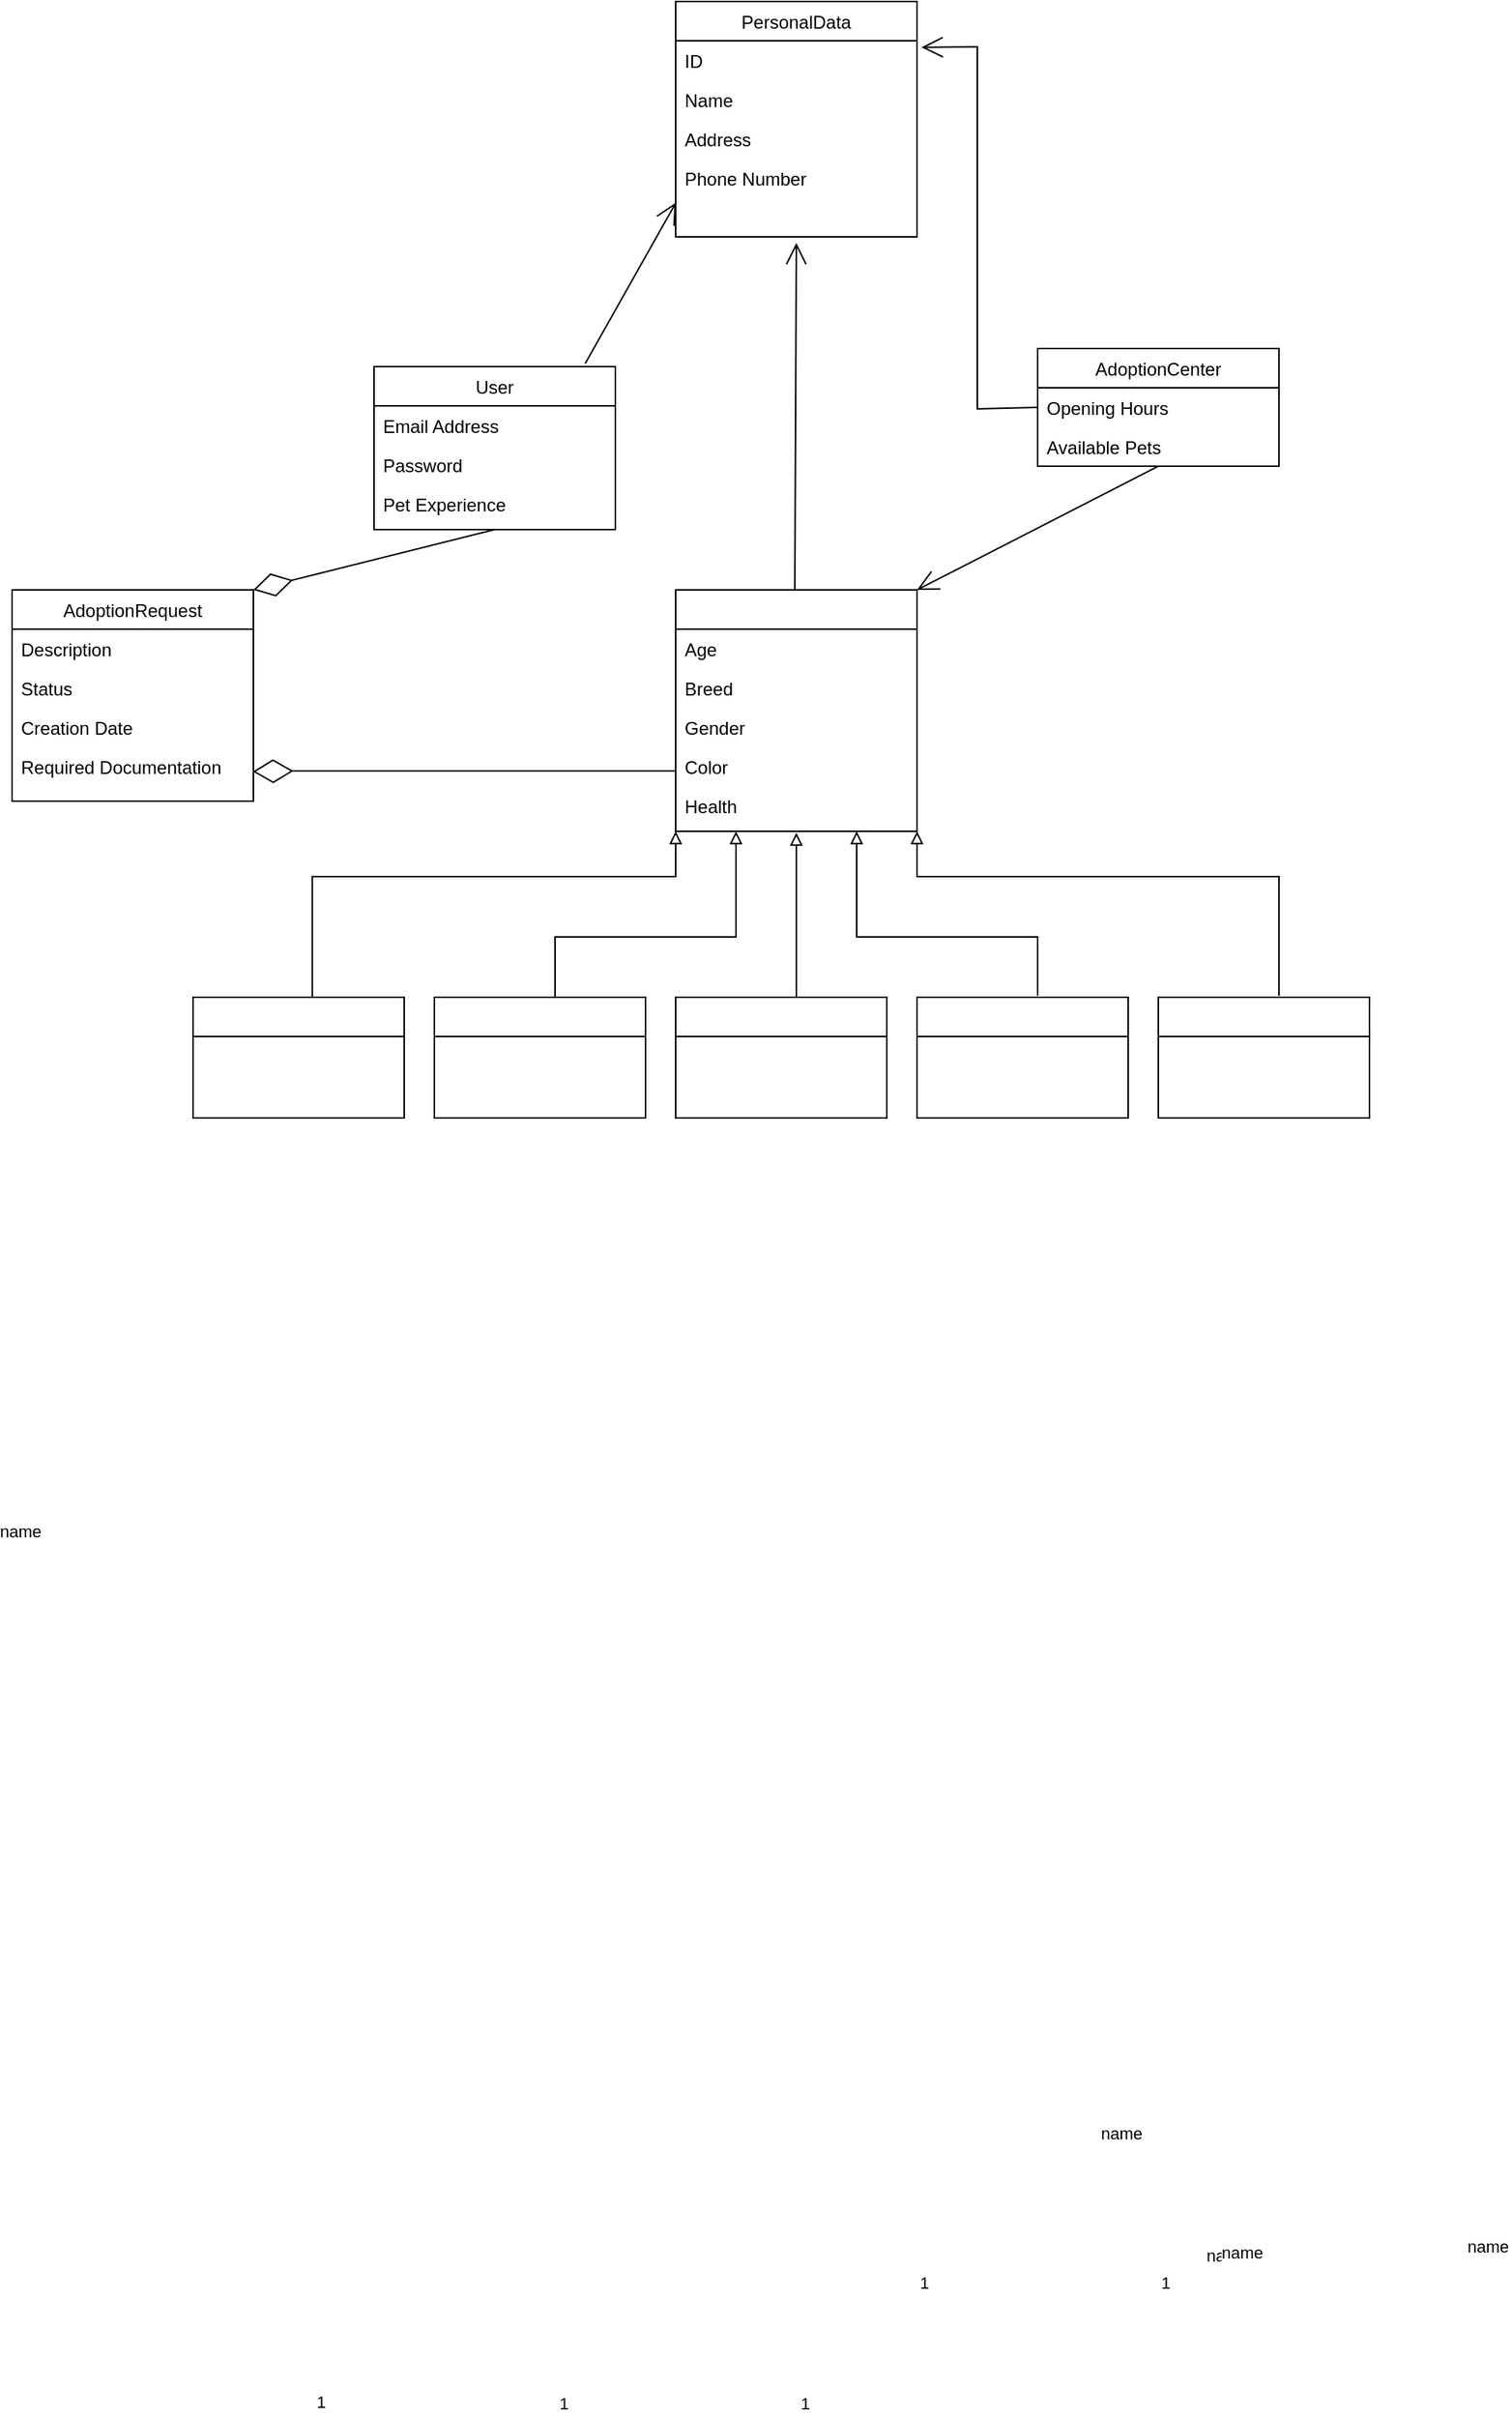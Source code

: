 <mxfile version="21.3.7" type="github">
  <diagram name="Page-1" id="a7904f86-f2b4-8e86-fa97-74104820619b">
    <mxGraphModel dx="3067" dy="807" grid="1" gridSize="10" guides="1" tooltips="1" connect="1" arrows="1" fold="1" page="1" pageScale="1" pageWidth="1600" pageHeight="1200" background="none" math="0" shadow="0">
      <root>
        <object label="" id="0">
          <mxCell />
        </object>
        <mxCell id="1" parent="0" />
        <mxCell id="QvaWbayNOB7LF3t-TPbc-2" value="Parakeet" style="swimlane;fontStyle=2;align=center;verticalAlign=top;childLayout=stackLayout;horizontal=1;startSize=26;horizontalStack=0;resizeParent=1;resizeLast=0;collapsible=1;marginBottom=0;rounded=0;shadow=0;strokeWidth=1;fillColor=default;fontColor=#ffffff;strokeColor=default;" vertex="1" parent="1">
          <mxGeometry x="200" y="1030" width="140" height="80" as="geometry">
            <mxRectangle x="230" y="140" width="160" height="26" as="alternateBounds" />
          </mxGeometry>
        </mxCell>
        <mxCell id="QvaWbayNOB7LF3t-TPbc-8" value="AdoptionRequest" style="swimlane;fontStyle=0;align=center;verticalAlign=top;childLayout=stackLayout;horizontal=1;startSize=26;horizontalStack=0;resizeParent=1;resizeLast=0;collapsible=1;marginBottom=0;rounded=0;shadow=0;strokeWidth=1;" vertex="1" parent="1">
          <mxGeometry x="-80" y="760" width="160" height="140" as="geometry">
            <mxRectangle x="130" y="380" width="160" height="26" as="alternateBounds" />
          </mxGeometry>
        </mxCell>
        <mxCell id="QvaWbayNOB7LF3t-TPbc-10" value="Description" style="text;align=left;verticalAlign=top;spacingLeft=4;spacingRight=4;overflow=hidden;rotatable=0;points=[[0,0.5],[1,0.5]];portConstraint=eastwest;rounded=0;shadow=0;html=0;" vertex="1" parent="QvaWbayNOB7LF3t-TPbc-8">
          <mxGeometry y="26" width="160" height="26" as="geometry" />
        </mxCell>
        <mxCell id="QvaWbayNOB7LF3t-TPbc-13" value="Status" style="text;align=left;verticalAlign=top;spacingLeft=4;spacingRight=4;overflow=hidden;rotatable=0;points=[[0,0.5],[1,0.5]];portConstraint=eastwest;" vertex="1" parent="QvaWbayNOB7LF3t-TPbc-8">
          <mxGeometry y="52" width="160" height="26" as="geometry" />
        </mxCell>
        <mxCell id="QvaWbayNOB7LF3t-TPbc-45" value="Creation Date" style="text;align=left;verticalAlign=top;spacingLeft=4;spacingRight=4;overflow=hidden;rotatable=0;points=[[0,0.5],[1,0.5]];portConstraint=eastwest;rounded=0;shadow=0;html=0;" vertex="1" parent="QvaWbayNOB7LF3t-TPbc-8">
          <mxGeometry y="78" width="160" height="26" as="geometry" />
        </mxCell>
        <mxCell id="QvaWbayNOB7LF3t-TPbc-49" value="Required Documentation" style="text;align=left;verticalAlign=top;spacingLeft=4;spacingRight=4;overflow=hidden;rotatable=0;points=[[0,0.5],[1,0.5]];portConstraint=eastwest;rounded=0;shadow=0;html=0;" vertex="1" parent="QvaWbayNOB7LF3t-TPbc-8">
          <mxGeometry y="104" width="160" height="26" as="geometry" />
        </mxCell>
        <mxCell id="QvaWbayNOB7LF3t-TPbc-15" value="AdoptionCenter" style="swimlane;fontStyle=0;align=center;verticalAlign=top;childLayout=stackLayout;horizontal=1;startSize=26;horizontalStack=0;resizeParent=1;resizeLast=0;collapsible=1;marginBottom=0;rounded=0;shadow=0;strokeWidth=1;" vertex="1" parent="1">
          <mxGeometry x="600" y="600" width="160" height="78" as="geometry">
            <mxRectangle x="340" y="380" width="170" height="26" as="alternateBounds" />
          </mxGeometry>
        </mxCell>
        <mxCell id="QvaWbayNOB7LF3t-TPbc-53" value="Opening Hours" style="text;align=left;verticalAlign=top;spacingLeft=4;spacingRight=4;overflow=hidden;rotatable=0;points=[[0,0.5],[1,0.5]];portConstraint=eastwest;" vertex="1" parent="QvaWbayNOB7LF3t-TPbc-15">
          <mxGeometry y="26" width="160" height="26" as="geometry" />
        </mxCell>
        <mxCell id="QvaWbayNOB7LF3t-TPbc-54" value="Available Pets" style="text;align=left;verticalAlign=top;spacingLeft=4;spacingRight=4;overflow=hidden;rotatable=0;points=[[0,0.5],[1,0.5]];portConstraint=eastwest;" vertex="1" parent="QvaWbayNOB7LF3t-TPbc-15">
          <mxGeometry y="52" width="160" height="24" as="geometry" />
        </mxCell>
        <mxCell id="QvaWbayNOB7LF3t-TPbc-19" value="User" style="swimlane;fontStyle=0;align=center;verticalAlign=top;childLayout=stackLayout;horizontal=1;startSize=26;horizontalStack=0;resizeParent=1;resizeLast=0;collapsible=1;marginBottom=0;rounded=0;shadow=0;strokeWidth=1;" vertex="1" parent="1">
          <mxGeometry x="160" y="612" width="160" height="108" as="geometry">
            <mxRectangle x="550" y="140" width="160" height="26" as="alternateBounds" />
          </mxGeometry>
        </mxCell>
        <mxCell id="QvaWbayNOB7LF3t-TPbc-23" value="Email Address" style="text;align=left;verticalAlign=top;spacingLeft=4;spacingRight=4;overflow=hidden;rotatable=0;points=[[0,0.5],[1,0.5]];portConstraint=eastwest;rounded=0;shadow=0;html=0;" vertex="1" parent="QvaWbayNOB7LF3t-TPbc-19">
          <mxGeometry y="26" width="160" height="26" as="geometry" />
        </mxCell>
        <mxCell id="QvaWbayNOB7LF3t-TPbc-24" value="Password" style="text;align=left;verticalAlign=top;spacingLeft=4;spacingRight=4;overflow=hidden;rotatable=0;points=[[0,0.5],[1,0.5]];portConstraint=eastwest;rounded=0;shadow=0;html=0;" vertex="1" parent="QvaWbayNOB7LF3t-TPbc-19">
          <mxGeometry y="52" width="160" height="26" as="geometry" />
        </mxCell>
        <mxCell id="QvaWbayNOB7LF3t-TPbc-43" value="Pet Experience" style="text;align=left;verticalAlign=top;spacingLeft=4;spacingRight=4;overflow=hidden;rotatable=0;points=[[0,0.5],[1,0.5]];portConstraint=eastwest;" vertex="1" parent="QvaWbayNOB7LF3t-TPbc-19">
          <mxGeometry y="78" width="160" height="26" as="geometry" />
        </mxCell>
        <mxCell id="QvaWbayNOB7LF3t-TPbc-82" value="Hamster" style="swimlane;fontStyle=2;align=center;verticalAlign=top;childLayout=stackLayout;horizontal=1;startSize=26;horizontalStack=0;resizeParent=1;resizeLast=0;collapsible=1;marginBottom=0;rounded=0;shadow=0;strokeWidth=1;fillColor=default;fontColor=#ffffff;strokeColor=default;" vertex="1" parent="1">
          <mxGeometry x="680" y="1030" width="140" height="80" as="geometry">
            <mxRectangle x="230" y="140" width="160" height="26" as="alternateBounds" />
          </mxGeometry>
        </mxCell>
        <mxCell id="QvaWbayNOB7LF3t-TPbc-90" value="Cat" style="swimlane;fontStyle=2;align=center;verticalAlign=top;childLayout=stackLayout;horizontal=1;startSize=26;horizontalStack=0;resizeParent=1;resizeLast=0;collapsible=1;marginBottom=0;rounded=0;shadow=0;strokeWidth=1;fillColor=default;fontColor=#ffffff;strokeColor=default;" vertex="1" parent="1">
          <mxGeometry x="520" y="1030" width="140" height="80" as="geometry">
            <mxRectangle x="230" y="140" width="160" height="26" as="alternateBounds" />
          </mxGeometry>
        </mxCell>
        <mxCell id="QvaWbayNOB7LF3t-TPbc-99" value="Parrot" style="swimlane;fontStyle=2;align=center;verticalAlign=top;childLayout=stackLayout;horizontal=1;startSize=26;horizontalStack=0;resizeParent=1;resizeLast=0;collapsible=1;marginBottom=0;rounded=0;shadow=0;strokeWidth=1;fillColor=default;fontColor=#ffffff;strokeColor=default;" vertex="1" parent="1">
          <mxGeometry x="40" y="1030" width="140" height="80" as="geometry">
            <mxRectangle x="230" y="140" width="160" height="26" as="alternateBounds" />
          </mxGeometry>
        </mxCell>
        <mxCell id="QvaWbayNOB7LF3t-TPbc-74" value="Dog" style="swimlane;fontStyle=2;align=center;verticalAlign=top;childLayout=stackLayout;horizontal=1;startSize=26;horizontalStack=0;resizeParent=1;resizeLast=0;collapsible=1;marginBottom=0;rounded=0;shadow=0;strokeWidth=1;fillColor=default;fontColor=#ffffff;strokeColor=default;" vertex="1" parent="1">
          <mxGeometry x="360" y="1030" width="140" height="80" as="geometry">
            <mxRectangle x="230" y="140" width="160" height="26" as="alternateBounds" />
          </mxGeometry>
        </mxCell>
        <mxCell id="QvaWbayNOB7LF3t-TPbc-108" value="Pets" style="swimlane;fontStyle=2;align=center;verticalAlign=top;childLayout=stackLayout;horizontal=1;startSize=26;horizontalStack=0;resizeParent=1;resizeLast=0;collapsible=1;marginBottom=0;rounded=0;shadow=0;strokeWidth=1;fillColor=default;fontColor=#ffffff;strokeColor=default;" vertex="1" parent="1">
          <mxGeometry x="360" y="760" width="160" height="160" as="geometry">
            <mxRectangle x="230" y="140" width="160" height="26" as="alternateBounds" />
          </mxGeometry>
        </mxCell>
        <mxCell id="QvaWbayNOB7LF3t-TPbc-111" value="Age" style="text;align=left;verticalAlign=top;spacingLeft=4;spacingRight=4;overflow=hidden;rotatable=0;points=[[0,0.5],[1,0.5]];portConstraint=eastwest;rounded=0;shadow=0;html=0;" vertex="1" parent="QvaWbayNOB7LF3t-TPbc-108">
          <mxGeometry y="26" width="160" height="26" as="geometry" />
        </mxCell>
        <mxCell id="QvaWbayNOB7LF3t-TPbc-112" value="Breed" style="text;align=left;verticalAlign=top;spacingLeft=4;spacingRight=4;overflow=hidden;rotatable=0;points=[[0,0.5],[1,0.5]];portConstraint=eastwest;rounded=0;shadow=0;html=0;strokeColor=none;" vertex="1" parent="QvaWbayNOB7LF3t-TPbc-108">
          <mxGeometry y="52" width="160" height="26" as="geometry" />
        </mxCell>
        <mxCell id="QvaWbayNOB7LF3t-TPbc-113" value="Gender" style="text;align=left;verticalAlign=top;spacingLeft=4;spacingRight=4;overflow=hidden;rotatable=0;points=[[0,0.5],[1,0.5]];portConstraint=eastwest;rounded=0;shadow=0;html=0;" vertex="1" parent="QvaWbayNOB7LF3t-TPbc-108">
          <mxGeometry y="78" width="160" height="26" as="geometry" />
        </mxCell>
        <mxCell id="QvaWbayNOB7LF3t-TPbc-114" value="Color" style="text;align=left;verticalAlign=top;spacingLeft=4;spacingRight=4;overflow=hidden;rotatable=0;points=[[0,0.5],[1,0.5]];portConstraint=eastwest;rounded=0;shadow=0;html=0;" vertex="1" parent="QvaWbayNOB7LF3t-TPbc-108">
          <mxGeometry y="104" width="160" height="26" as="geometry" />
        </mxCell>
        <mxCell id="QvaWbayNOB7LF3t-TPbc-115" value="Health" style="text;align=left;verticalAlign=top;spacingLeft=4;spacingRight=4;overflow=hidden;rotatable=0;points=[[0,0.5],[1,0.5]];portConstraint=eastwest;rounded=0;shadow=0;html=0;" vertex="1" parent="QvaWbayNOB7LF3t-TPbc-108">
          <mxGeometry y="130" width="160" height="26" as="geometry" />
        </mxCell>
        <mxCell id="QvaWbayNOB7LF3t-TPbc-119" value="name" style="endArrow=block;endFill=0;html=1;edgeStyle=orthogonalEdgeStyle;align=left;verticalAlign=top;rounded=0;exitX=0.565;exitY=-0.004;exitDx=0;exitDy=0;exitPerimeter=0;" edge="1" parent="1" source="QvaWbayNOB7LF3t-TPbc-99">
          <mxGeometry x="-1" y="400" relative="1" as="geometry">
            <mxPoint x="119" y="1020" as="sourcePoint" />
            <mxPoint x="360" y="920" as="targetPoint" />
            <Array as="points">
              <mxPoint x="119" y="950" />
              <mxPoint x="360" y="950" />
            </Array>
            <mxPoint x="191" y="341" as="offset" />
          </mxGeometry>
        </mxCell>
        <mxCell id="QvaWbayNOB7LF3t-TPbc-120" value="1" style="edgeLabel;resizable=0;html=1;align=left;verticalAlign=bottom;" connectable="0" vertex="1" parent="QvaWbayNOB7LF3t-TPbc-119">
          <mxGeometry x="-1" relative="1" as="geometry">
            <mxPoint x="1" y="940" as="offset" />
          </mxGeometry>
        </mxCell>
        <mxCell id="QvaWbayNOB7LF3t-TPbc-124" value="name" style="endArrow=block;endFill=0;html=1;edgeStyle=orthogonalEdgeStyle;align=left;verticalAlign=top;rounded=0;" edge="1" parent="1">
          <mxGeometry x="0.391" y="-914" relative="1" as="geometry">
            <mxPoint x="280" y="1030" as="sourcePoint" />
            <mxPoint x="400" y="920" as="targetPoint" />
            <Array as="points">
              <mxPoint x="280" y="1029" />
              <mxPoint x="280" y="990" />
              <mxPoint x="400" y="990" />
            </Array>
            <mxPoint x="-604" y="861" as="offset" />
          </mxGeometry>
        </mxCell>
        <mxCell id="QvaWbayNOB7LF3t-TPbc-125" value="1" style="edgeLabel;resizable=0;html=1;align=left;verticalAlign=bottom;" connectable="0" vertex="1" parent="QvaWbayNOB7LF3t-TPbc-124">
          <mxGeometry x="-1" relative="1" as="geometry">
            <mxPoint x="1" y="940" as="offset" />
          </mxGeometry>
        </mxCell>
        <mxCell id="QvaWbayNOB7LF3t-TPbc-126" value="name" style="endArrow=block;endFill=0;html=1;edgeStyle=orthogonalEdgeStyle;align=left;verticalAlign=top;rounded=0;" edge="1" parent="1">
          <mxGeometry x="-1" y="-767" relative="1" as="geometry">
            <mxPoint x="440" y="1030" as="sourcePoint" />
            <mxPoint x="440" y="921" as="targetPoint" />
            <Array as="points">
              <mxPoint x="440" y="1030" />
            </Array>
            <mxPoint x="-567" y="740" as="offset" />
          </mxGeometry>
        </mxCell>
        <mxCell id="QvaWbayNOB7LF3t-TPbc-127" value="1" style="edgeLabel;resizable=0;html=1;align=left;verticalAlign=bottom;" connectable="0" vertex="1" parent="QvaWbayNOB7LF3t-TPbc-126">
          <mxGeometry x="-1" relative="1" as="geometry">
            <mxPoint x="1" y="940" as="offset" />
          </mxGeometry>
        </mxCell>
        <mxCell id="QvaWbayNOB7LF3t-TPbc-128" value="name" style="endArrow=block;endFill=0;html=1;edgeStyle=orthogonalEdgeStyle;align=left;verticalAlign=top;rounded=0;" edge="1" parent="1">
          <mxGeometry x="-1" y="-830" relative="1" as="geometry">
            <mxPoint x="600" y="1029" as="sourcePoint" />
            <mxPoint x="480" y="920" as="targetPoint" />
            <Array as="points">
              <mxPoint x="600" y="1029" />
              <mxPoint x="600" y="990" />
              <mxPoint x="480" y="990" />
            </Array>
            <mxPoint x="-710" y="820" as="offset" />
          </mxGeometry>
        </mxCell>
        <mxCell id="QvaWbayNOB7LF3t-TPbc-129" value="1" style="edgeLabel;resizable=0;html=1;align=left;verticalAlign=bottom;" connectable="0" vertex="1" parent="QvaWbayNOB7LF3t-TPbc-128">
          <mxGeometry x="-1" relative="1" as="geometry">
            <mxPoint x="-80" y="861" as="offset" />
          </mxGeometry>
        </mxCell>
        <mxCell id="QvaWbayNOB7LF3t-TPbc-132" value="name" style="endArrow=block;endFill=0;html=1;edgeStyle=orthogonalEdgeStyle;align=left;verticalAlign=top;rounded=0;" edge="1" parent="1">
          <mxGeometry x="0.388" y="466" relative="1" as="geometry">
            <mxPoint x="760" y="1029" as="sourcePoint" />
            <mxPoint x="520" y="920" as="targetPoint" />
            <Array as="points">
              <mxPoint x="760" y="1029" />
              <mxPoint x="760" y="950" />
              <mxPoint x="520" y="950" />
            </Array>
            <mxPoint x="286" y="429" as="offset" />
          </mxGeometry>
        </mxCell>
        <mxCell id="QvaWbayNOB7LF3t-TPbc-133" value="1" style="edgeLabel;resizable=0;html=1;align=left;verticalAlign=bottom;" connectable="0" vertex="1" parent="QvaWbayNOB7LF3t-TPbc-132">
          <mxGeometry x="-1" relative="1" as="geometry">
            <mxPoint x="-80" y="861" as="offset" />
          </mxGeometry>
        </mxCell>
        <mxCell id="QvaWbayNOB7LF3t-TPbc-138" value="PersonalData" style="swimlane;fontStyle=0;align=center;verticalAlign=top;childLayout=stackLayout;horizontal=1;startSize=26;horizontalStack=0;resizeParent=1;resizeLast=0;collapsible=1;marginBottom=0;rounded=0;shadow=0;strokeWidth=1;" vertex="1" parent="1">
          <mxGeometry x="360" y="370" width="160" height="156" as="geometry">
            <mxRectangle x="550" y="140" width="160" height="26" as="alternateBounds" />
          </mxGeometry>
        </mxCell>
        <mxCell id="QvaWbayNOB7LF3t-TPbc-139" value="ID" style="text;align=left;verticalAlign=top;spacingLeft=4;spacingRight=4;overflow=hidden;rotatable=0;points=[[0,0.5],[1,0.5]];portConstraint=eastwest;fillColor=none;" vertex="1" parent="QvaWbayNOB7LF3t-TPbc-138">
          <mxGeometry y="26" width="160" height="26" as="geometry" />
        </mxCell>
        <mxCell id="QvaWbayNOB7LF3t-TPbc-140" value="Name" style="text;align=left;verticalAlign=top;spacingLeft=4;spacingRight=4;overflow=hidden;rotatable=0;points=[[0,0.5],[1,0.5]];portConstraint=eastwest;rounded=0;shadow=0;html=0;" vertex="1" parent="QvaWbayNOB7LF3t-TPbc-138">
          <mxGeometry y="52" width="160" height="26" as="geometry" />
        </mxCell>
        <mxCell id="QvaWbayNOB7LF3t-TPbc-143" value="Address" style="text;align=left;verticalAlign=top;spacingLeft=4;spacingRight=4;overflow=hidden;rotatable=0;points=[[0,0.5],[1,0.5]];portConstraint=eastwest;" vertex="1" parent="QvaWbayNOB7LF3t-TPbc-138">
          <mxGeometry y="78" width="160" height="26" as="geometry" />
        </mxCell>
        <mxCell id="QvaWbayNOB7LF3t-TPbc-144" value="Phone Number" style="text;align=left;verticalAlign=top;spacingLeft=4;spacingRight=4;overflow=hidden;rotatable=0;points=[[0,0.5],[1,0.5]];portConstraint=eastwest;" vertex="1" parent="QvaWbayNOB7LF3t-TPbc-138">
          <mxGeometry y="104" width="160" height="26" as="geometry" />
        </mxCell>
        <mxCell id="QvaWbayNOB7LF3t-TPbc-147" value="" style="endArrow=open;endFill=1;endSize=12;html=1;rounded=0;entryX=0.001;entryY=1.126;entryDx=0;entryDy=0;entryPerimeter=0;" edge="1" parent="1" target="QvaWbayNOB7LF3t-TPbc-144">
          <mxGeometry width="160" relative="1" as="geometry">
            <mxPoint x="300" y="610" as="sourcePoint" />
            <mxPoint x="400" y="580" as="targetPoint" />
            <Array as="points" />
          </mxGeometry>
        </mxCell>
        <mxCell id="QvaWbayNOB7LF3t-TPbc-150" value="" style="endArrow=open;endFill=1;endSize=12;html=1;rounded=0;" edge="1" parent="1">
          <mxGeometry width="160" relative="1" as="geometry">
            <mxPoint x="439" y="760" as="sourcePoint" />
            <mxPoint x="440" y="530" as="targetPoint" />
          </mxGeometry>
        </mxCell>
        <mxCell id="QvaWbayNOB7LF3t-TPbc-151" value="" style="endArrow=open;endFill=1;endSize=12;html=1;rounded=0;entryX=1.019;entryY=0.17;entryDx=0;entryDy=0;entryPerimeter=0;exitX=0;exitY=0.5;exitDx=0;exitDy=0;" edge="1" parent="1" source="QvaWbayNOB7LF3t-TPbc-53" target="QvaWbayNOB7LF3t-TPbc-139">
          <mxGeometry width="160" relative="1" as="geometry">
            <mxPoint x="590" y="650" as="sourcePoint" />
            <mxPoint x="-60" y="451" as="targetPoint" />
            <Array as="points">
              <mxPoint x="560" y="640" />
              <mxPoint x="560" y="520" />
              <mxPoint x="560" y="400" />
            </Array>
          </mxGeometry>
        </mxCell>
        <mxCell id="QvaWbayNOB7LF3t-TPbc-154" value="" style="endArrow=diamondThin;endFill=0;endSize=24;html=1;rounded=0;entryX=1.01;entryY=0.016;entryDx=0;entryDy=0;entryPerimeter=0;" edge="1" parent="1">
          <mxGeometry width="160" relative="1" as="geometry">
            <mxPoint x="360" y="880" as="sourcePoint" />
            <mxPoint x="79.6" y="880.416" as="targetPoint" />
            <Array as="points">
              <mxPoint x="258" y="880" />
              <mxPoint x="218" y="880" />
              <mxPoint x="108" y="880" />
            </Array>
          </mxGeometry>
        </mxCell>
        <mxCell id="QvaWbayNOB7LF3t-TPbc-155" value="" style="endArrow=diamondThin;endFill=0;endSize=24;html=1;rounded=0;exitX=0.5;exitY=1;exitDx=0;exitDy=0;" edge="1" parent="1" source="QvaWbayNOB7LF3t-TPbc-19">
          <mxGeometry width="160" relative="1" as="geometry">
            <mxPoint x="160" y="740" as="sourcePoint" />
            <mxPoint x="80" y="760" as="targetPoint" />
            <Array as="points">
              <mxPoint x="120" y="750" />
            </Array>
          </mxGeometry>
        </mxCell>
        <mxCell id="QvaWbayNOB7LF3t-TPbc-158" value="" style="endArrow=open;endFill=1;endSize=12;html=1;rounded=0;exitX=0.5;exitY=1;exitDx=0;exitDy=0;entryX=1;entryY=0;entryDx=0;entryDy=0;" edge="1" parent="1" source="QvaWbayNOB7LF3t-TPbc-15" target="QvaWbayNOB7LF3t-TPbc-108">
          <mxGeometry width="160" relative="1" as="geometry">
            <mxPoint x="680" y="720" as="sourcePoint" />
            <mxPoint x="680" y="840" as="targetPoint" />
          </mxGeometry>
        </mxCell>
      </root>
    </mxGraphModel>
  </diagram>
</mxfile>
